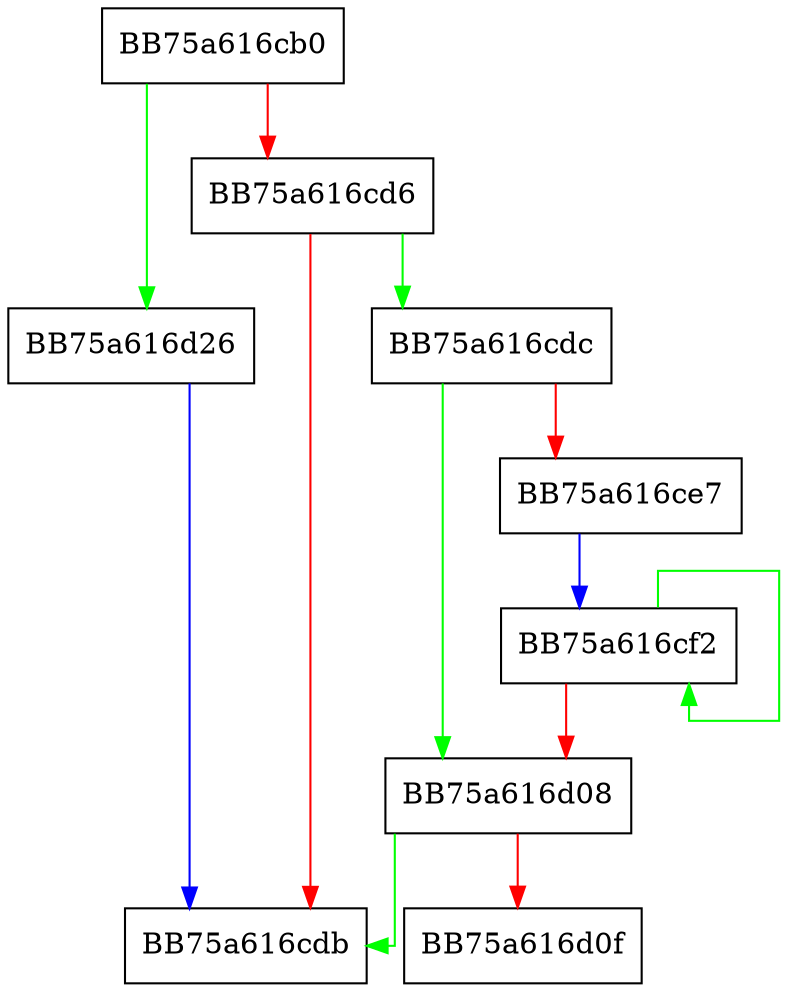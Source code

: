 digraph SSE_pslldq {
  node [shape="box"];
  graph [splines=ortho];
  BB75a616cb0 -> BB75a616d26 [color="green"];
  BB75a616cb0 -> BB75a616cd6 [color="red"];
  BB75a616cd6 -> BB75a616cdc [color="green"];
  BB75a616cd6 -> BB75a616cdb [color="red"];
  BB75a616cdc -> BB75a616d08 [color="green"];
  BB75a616cdc -> BB75a616ce7 [color="red"];
  BB75a616ce7 -> BB75a616cf2 [color="blue"];
  BB75a616cf2 -> BB75a616cf2 [color="green"];
  BB75a616cf2 -> BB75a616d08 [color="red"];
  BB75a616d08 -> BB75a616cdb [color="green"];
  BB75a616d08 -> BB75a616d0f [color="red"];
  BB75a616d26 -> BB75a616cdb [color="blue"];
}
